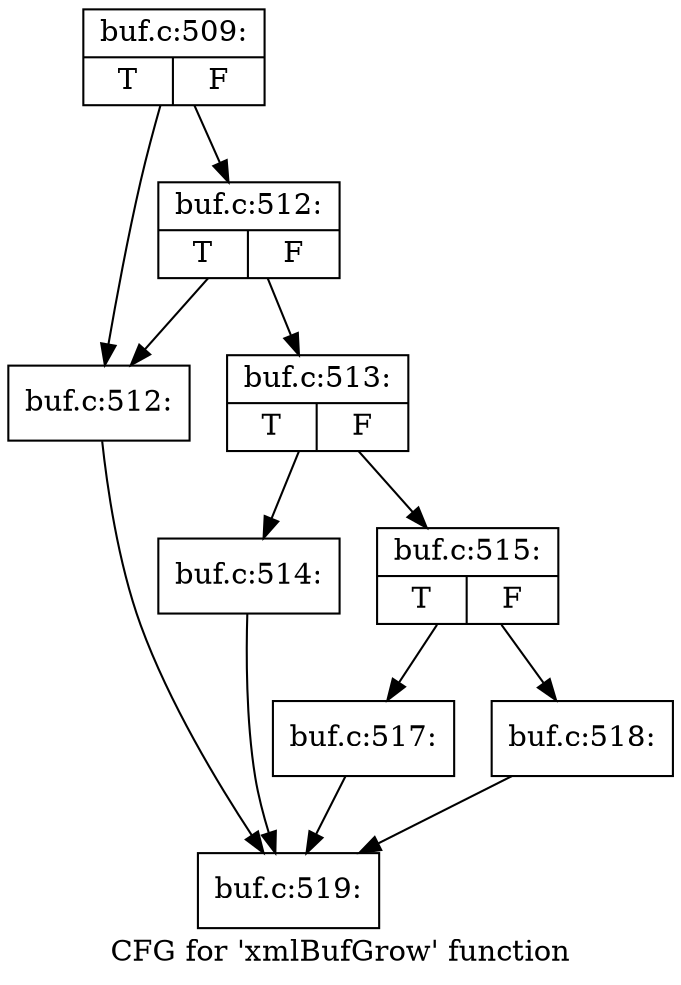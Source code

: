 digraph "CFG for 'xmlBufGrow' function" {
	label="CFG for 'xmlBufGrow' function";

	Node0x55916e0 [shape=record,label="{buf.c:509:|{<s0>T|<s1>F}}"];
	Node0x55916e0 -> Node0x55922e0;
	Node0x55916e0 -> Node0x5592380;
	Node0x5592380 [shape=record,label="{buf.c:512:|{<s0>T|<s1>F}}"];
	Node0x5592380 -> Node0x55922e0;
	Node0x5592380 -> Node0x5592330;
	Node0x55922e0 [shape=record,label="{buf.c:512:}"];
	Node0x55922e0 -> Node0x556e000;
	Node0x5592330 [shape=record,label="{buf.c:513:|{<s0>T|<s1>F}}"];
	Node0x5592330 -> Node0x5592aa0;
	Node0x5592330 -> Node0x5592af0;
	Node0x5592aa0 [shape=record,label="{buf.c:514:}"];
	Node0x5592aa0 -> Node0x556e000;
	Node0x5592af0 [shape=record,label="{buf.c:515:|{<s0>T|<s1>F}}"];
	Node0x5592af0 -> Node0x5593be0;
	Node0x5592af0 -> Node0x5593c30;
	Node0x5593be0 [shape=record,label="{buf.c:517:}"];
	Node0x5593be0 -> Node0x556e000;
	Node0x5593c30 [shape=record,label="{buf.c:518:}"];
	Node0x5593c30 -> Node0x556e000;
	Node0x556e000 [shape=record,label="{buf.c:519:}"];
}
